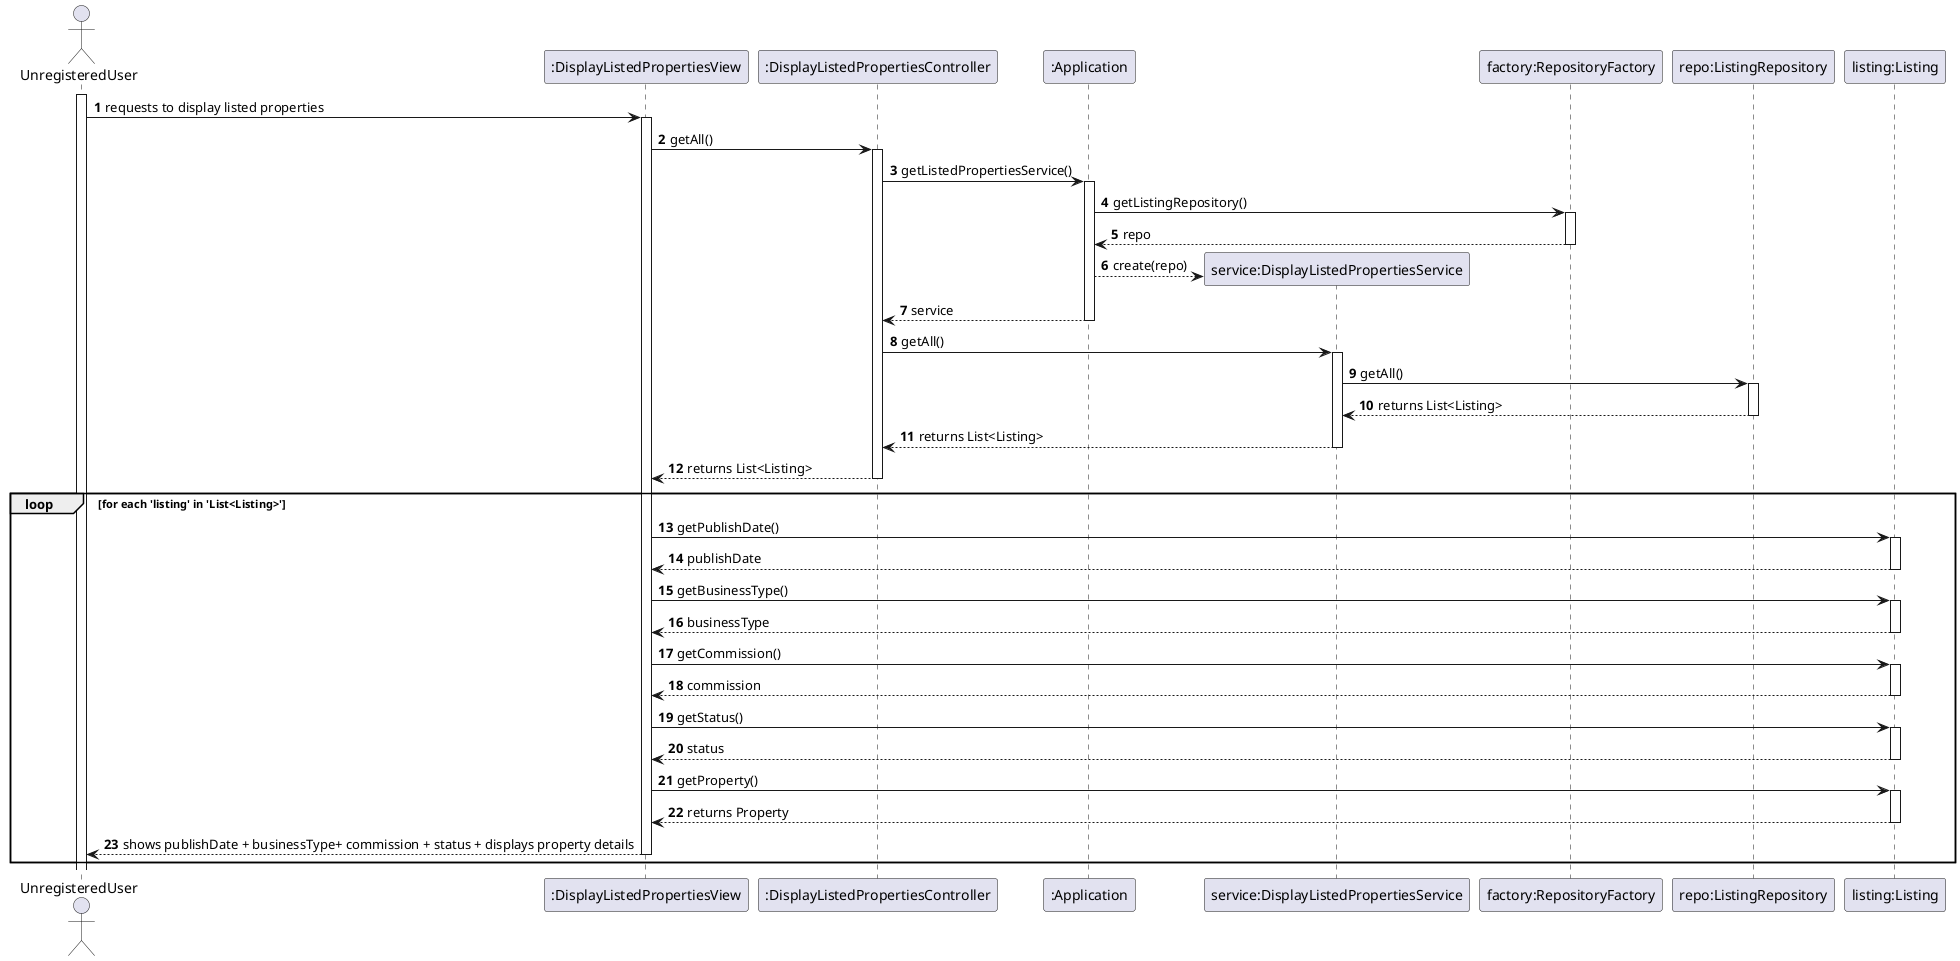 @startuml
'https://plantuml.com/sequence-diagram
autoactivate on
autonumber

actor "UnregisteredUser" as User
participant ":DisplayListedPropertiesView" as System
participant ":DisplayListedPropertiesController" as Ctrl
participant ":Application" as App
participant "service:DisplayListedPropertiesService" as Service
participant "factory:RepositoryFactory" as Factory
participant "repo:ListingRepository" as Repo
participant "listing:Listing" as Listing

activate User

User -> System: requests to display listed properties
System -> Ctrl: getAll()
Ctrl -> App: getListedPropertiesService()
App -> Factory: getListingRepository()
Factory --> App: repo
App --> Service**: create(repo)
App --> Ctrl: service
Ctrl -> Service: getAll()
Service -> Repo: getAll()
Repo --> Service: returns List<Listing>
Service --> Ctrl: returns List<Listing>
Ctrl --> System: returns List<Listing>
loop for each 'listing' in 'List<Listing>'
    System -> Listing: getPublishDate()
    Listing --> System: publishDate
    System -> Listing: getBusinessType()
    Listing --> System: businessType
    System -> Listing: getCommission()
    Listing --> System: commission
    System -> Listing: getStatus()
    Listing --> System: status
    System -> Listing: getProperty()
    Listing --> System: returns Property
    System --> User: shows publishDate + businessType+ commission + status + displays property details
end loop
@enduml
